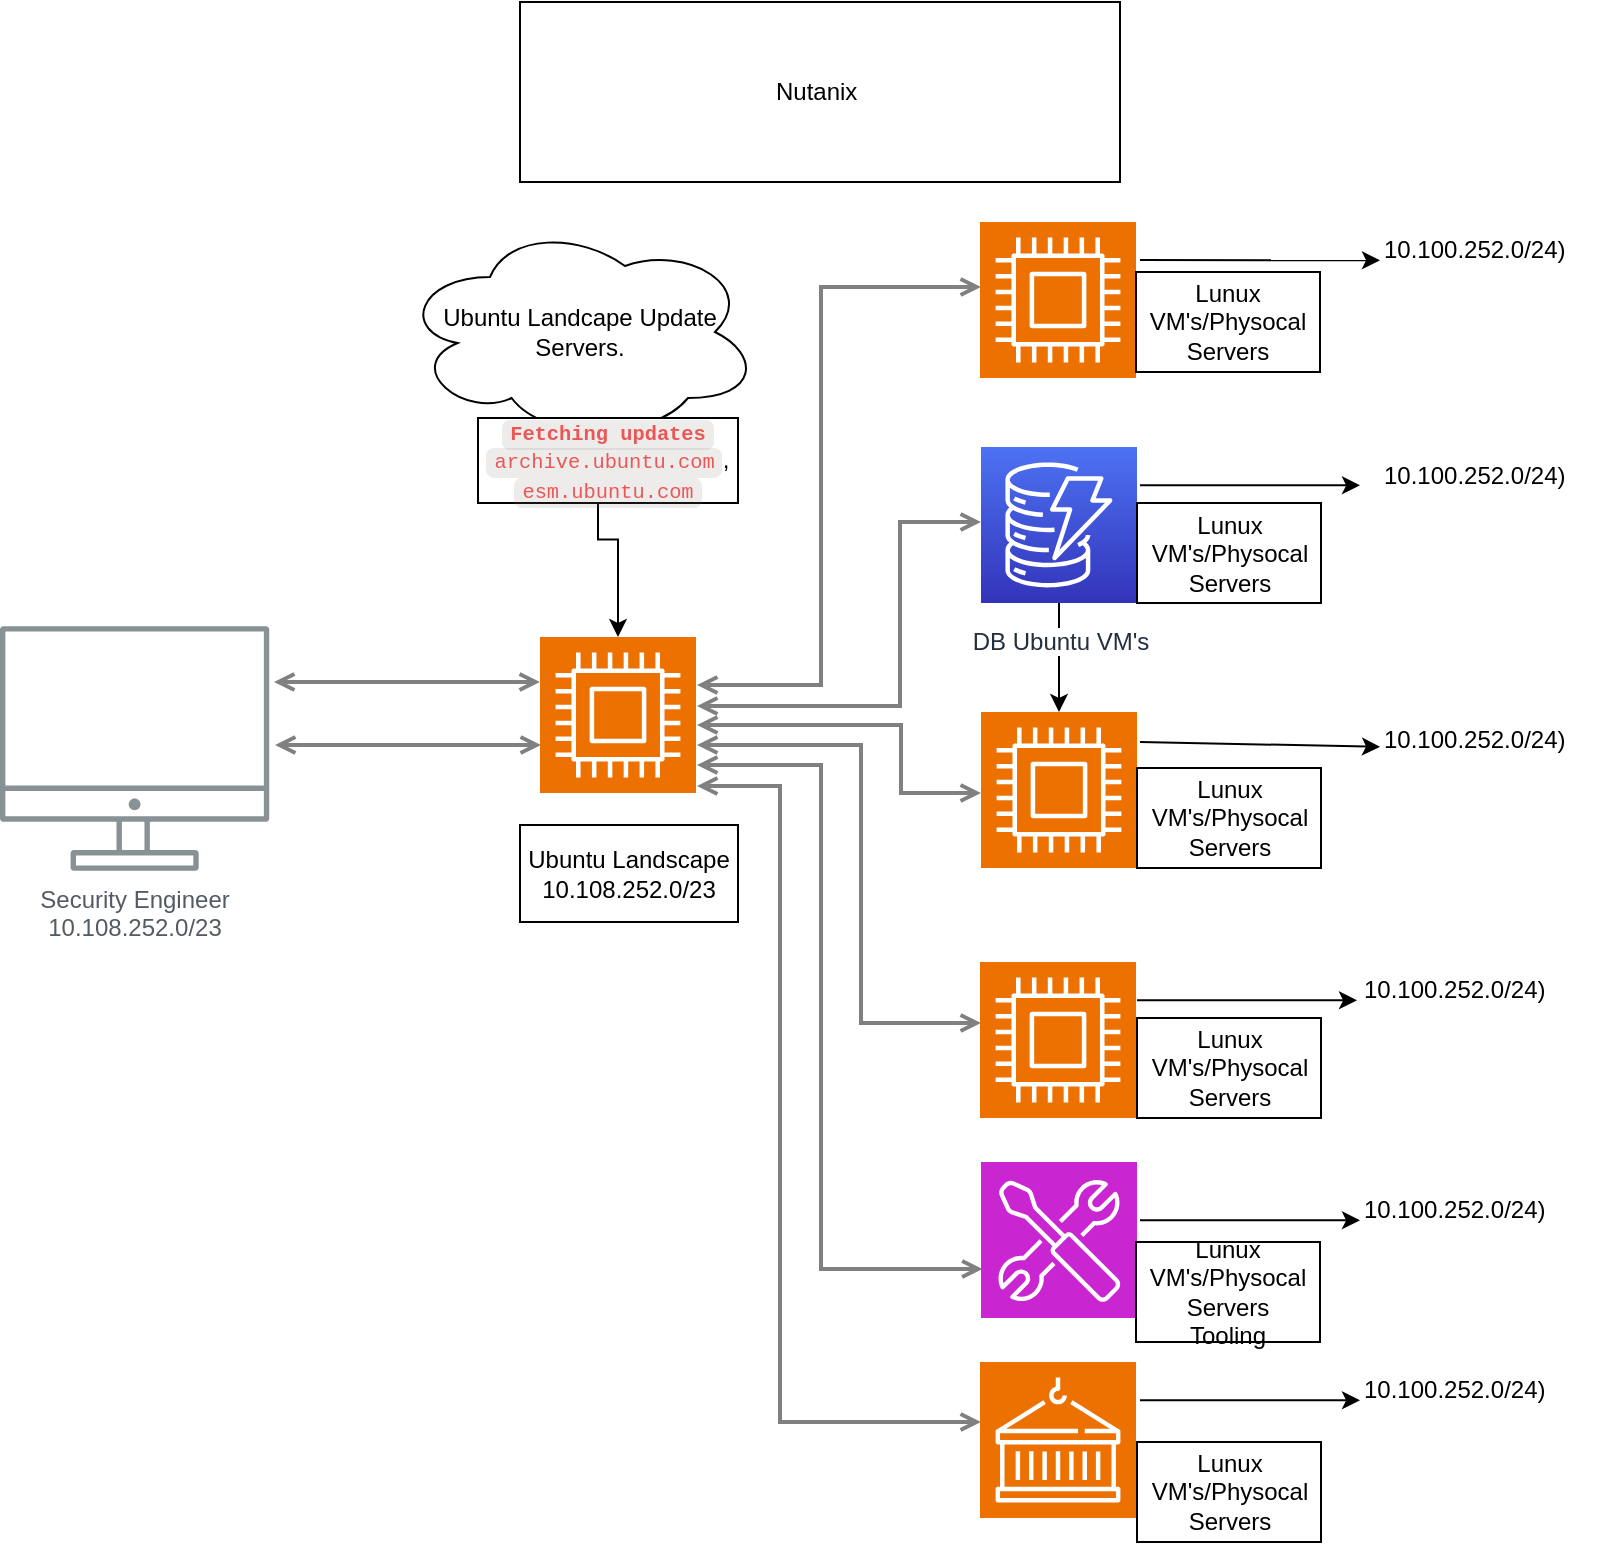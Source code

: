 <mxfile version="26.2.13">
  <diagram id="Ht1M8jgEwFfnCIfOTk4-" name="Page-1">
    <mxGraphModel dx="1580" dy="1085" grid="1" gridSize="10" guides="1" tooltips="1" connect="1" arrows="1" fold="1" page="1" pageScale="1" pageWidth="1169" pageHeight="827" math="0" shadow="0">
      <root>
        <mxCell id="0" />
        <mxCell id="1" parent="0" />
        <mxCell id="UEzPUAAOIrF-is8g5C7q-129" style="edgeStyle=orthogonalEdgeStyle;rounded=0;orthogonalLoop=1;jettySize=auto;html=1;startArrow=open;startFill=0;endArrow=open;endFill=0;strokeWidth=2;strokeColor=#808080;" parent="1" edge="1">
          <mxGeometry relative="1" as="geometry">
            <Array as="points">
              <mxPoint x="510.5" y="391.5" />
              <mxPoint x="510.5" y="391.5" />
            </Array>
            <mxPoint x="447.5" y="391.5" as="sourcePoint" />
            <mxPoint x="580.501" y="391.5" as="targetPoint" />
          </mxGeometry>
        </mxCell>
        <mxCell id="UEzPUAAOIrF-is8g5C7q-131" style="edgeStyle=orthogonalEdgeStyle;rounded=0;orthogonalLoop=1;jettySize=auto;html=1;startArrow=open;startFill=0;endArrow=open;endFill=0;strokeWidth=2;strokeColor=#808080;" parent="1" edge="1">
          <mxGeometry relative="1" as="geometry">
            <Array as="points">
              <mxPoint x="720.5" y="361.5" />
              <mxPoint x="720.5" y="162.5" />
            </Array>
            <mxPoint x="658.499" y="361.5" as="sourcePoint" />
            <mxPoint x="800.5" y="162.5" as="targetPoint" />
          </mxGeometry>
        </mxCell>
        <mxCell id="UEzPUAAOIrF-is8g5C7q-132" style="edgeStyle=orthogonalEdgeStyle;rounded=0;orthogonalLoop=1;jettySize=auto;html=1;startArrow=open;startFill=0;endArrow=open;endFill=0;strokeWidth=2;strokeColor=#808080;" parent="1" target="UEzPUAAOIrF-is8g5C7q-119" edge="1">
          <mxGeometry relative="1" as="geometry">
            <Array as="points">
              <mxPoint x="760" y="372" />
              <mxPoint x="760" y="280" />
            </Array>
            <mxPoint x="658.499" y="372.0" as="sourcePoint" />
          </mxGeometry>
        </mxCell>
        <mxCell id="UEzPUAAOIrF-is8g5C7q-133" style="edgeStyle=orthogonalEdgeStyle;rounded=0;orthogonalLoop=1;jettySize=auto;html=1;startArrow=open;startFill=0;endArrow=open;endFill=0;strokeWidth=2;strokeColor=#808080;" parent="1" edge="1">
          <mxGeometry relative="1" as="geometry">
            <Array as="points">
              <mxPoint x="760.5" y="381.5" />
              <mxPoint x="760.5" y="415.5" />
            </Array>
            <mxPoint x="658.499" y="381.5" as="sourcePoint" />
            <mxPoint x="800.5" y="415.5" as="targetPoint" />
          </mxGeometry>
        </mxCell>
        <mxCell id="UEzPUAAOIrF-is8g5C7q-134" style="edgeStyle=orthogonalEdgeStyle;rounded=0;orthogonalLoop=1;jettySize=auto;html=1;startArrow=open;startFill=0;endArrow=open;endFill=0;strokeWidth=2;strokeColor=#808080;" parent="1" edge="1">
          <mxGeometry relative="1" as="geometry">
            <Array as="points">
              <mxPoint x="740.5" y="391.5" />
              <mxPoint x="740.5" y="530.5" />
            </Array>
            <mxPoint x="658.499" y="391.5" as="sourcePoint" />
            <mxPoint x="800.5" y="530.5" as="targetPoint" />
          </mxGeometry>
        </mxCell>
        <mxCell id="UEzPUAAOIrF-is8g5C7q-135" style="edgeStyle=orthogonalEdgeStyle;rounded=0;orthogonalLoop=1;jettySize=auto;html=1;startArrow=open;startFill=0;endArrow=open;endFill=0;strokeWidth=2;strokeColor=#808080;" parent="1" edge="1">
          <mxGeometry relative="1" as="geometry">
            <Array as="points">
              <mxPoint x="720.5" y="401.5" />
              <mxPoint x="720.5" y="653.5" />
            </Array>
            <mxPoint x="658.499" y="401.5" as="sourcePoint" />
            <mxPoint x="801.286" y="653.5" as="targetPoint" />
          </mxGeometry>
        </mxCell>
        <mxCell id="UEzPUAAOIrF-is8g5C7q-136" style="edgeStyle=orthogonalEdgeStyle;rounded=0;orthogonalLoop=1;jettySize=auto;html=1;startArrow=open;startFill=0;endArrow=open;endFill=0;strokeWidth=2;strokeColor=#808080;" parent="1" edge="1">
          <mxGeometry relative="1" as="geometry">
            <Array as="points">
              <mxPoint x="700" y="412" />
              <mxPoint x="700" y="730" />
            </Array>
            <mxPoint x="658.499" y="412.0" as="sourcePoint" />
            <mxPoint x="800.5" y="730" as="targetPoint" />
          </mxGeometry>
        </mxCell>
        <mxCell id="UEzPUAAOIrF-is8g5C7q-142" style="edgeStyle=orthogonalEdgeStyle;rounded=0;orthogonalLoop=1;jettySize=auto;html=1;startArrow=open;startFill=0;endArrow=open;endFill=0;strokeWidth=2;strokeColor=#808080;" parent="1" edge="1">
          <mxGeometry relative="1" as="geometry">
            <mxPoint x="447" y="360" as="sourcePoint" />
            <mxPoint x="580.001" y="360" as="targetPoint" />
            <Array as="points">
              <mxPoint x="510" y="360" />
              <mxPoint x="510" y="360" />
            </Array>
          </mxGeometry>
        </mxCell>
        <mxCell id="UEzPUAAOIrF-is8g5C7q-109" value="Security Engineer&lt;div&gt;10.108.252.0/23&lt;/div&gt;" style="outlineConnect=0;gradientColor=none;fontColor=#545B64;strokeColor=none;fillColor=#879196;dashed=0;verticalLabelPosition=bottom;verticalAlign=top;align=center;html=1;fontSize=12;fontStyle=0;aspect=fixed;shape=mxgraph.aws4.illustration_desktop;pointerEvents=1;labelBackgroundColor=#ffffff;" parent="1" vertex="1">
          <mxGeometry x="310" y="332" width="134.62" height="122.5" as="geometry" />
        </mxCell>
        <mxCell id="nOJqUVx9GqCJKXHKwoIT-29" value="" style="edgeStyle=orthogonalEdgeStyle;rounded=0;orthogonalLoop=1;jettySize=auto;html=1;" edge="1" parent="1" source="UEzPUAAOIrF-is8g5C7q-119" target="nOJqUVx9GqCJKXHKwoIT-5">
          <mxGeometry relative="1" as="geometry" />
        </mxCell>
        <mxCell id="UEzPUAAOIrF-is8g5C7q-119" value="DB Ubuntu VM&#39;s" style="outlineConnect=0;fontColor=#232F3E;gradientColor=#4D72F3;gradientDirection=north;fillColor=#3334B9;strokeColor=#ffffff;dashed=0;verticalLabelPosition=bottom;verticalAlign=top;align=center;html=1;fontSize=12;fontStyle=0;aspect=fixed;shape=mxgraph.aws4.resourceIcon;resIcon=mxgraph.aws4.dynamodb;labelBackgroundColor=#ffffff;spacingTop=5;" parent="1" vertex="1">
          <mxGeometry x="800.5" y="242.5" width="78" height="78" as="geometry" />
        </mxCell>
        <mxCell id="nOJqUVx9GqCJKXHKwoIT-1" value="" style="sketch=0;points=[[0,0,0],[0.25,0,0],[0.5,0,0],[0.75,0,0],[1,0,0],[0,1,0],[0.25,1,0],[0.5,1,0],[0.75,1,0],[1,1,0],[0,0.25,0],[0,0.5,0],[0,0.75,0],[1,0.25,0],[1,0.5,0],[1,0.75,0]];outlineConnect=0;fontColor=#232F3E;fillColor=#ED7100;strokeColor=#ffffff;dashed=0;verticalLabelPosition=bottom;verticalAlign=top;align=center;html=1;fontSize=12;fontStyle=0;aspect=fixed;shape=mxgraph.aws4.resourceIcon;resIcon=mxgraph.aws4.compute;" vertex="1" parent="1">
          <mxGeometry x="580" y="337.5" width="78" height="78" as="geometry" />
        </mxCell>
        <mxCell id="nOJqUVx9GqCJKXHKwoIT-2" value="Ubuntu Landscape&lt;div&gt;10.108.252.0/23&lt;/div&gt;" style="rounded=0;whiteSpace=wrap;html=1;" vertex="1" parent="1">
          <mxGeometry x="570" y="431.5" width="109" height="48.5" as="geometry" />
        </mxCell>
        <mxCell id="nOJqUVx9GqCJKXHKwoIT-3" value="Nutanix&amp;nbsp;" style="rounded=0;whiteSpace=wrap;html=1;" vertex="1" parent="1">
          <mxGeometry x="570" y="20" width="300" height="90" as="geometry" />
        </mxCell>
        <mxCell id="nOJqUVx9GqCJKXHKwoIT-4" value="" style="sketch=0;points=[[0,0,0],[0.25,0,0],[0.5,0,0],[0.75,0,0],[1,0,0],[0,1,0],[0.25,1,0],[0.5,1,0],[0.75,1,0],[1,1,0],[0,0.25,0],[0,0.5,0],[0,0.75,0],[1,0.25,0],[1,0.5,0],[1,0.75,0]];outlineConnect=0;fontColor=#232F3E;fillColor=#ED7100;strokeColor=#ffffff;dashed=0;verticalLabelPosition=bottom;verticalAlign=top;align=center;html=1;fontSize=12;fontStyle=0;aspect=fixed;shape=mxgraph.aws4.resourceIcon;resIcon=mxgraph.aws4.compute;" vertex="1" parent="1">
          <mxGeometry x="800" y="500" width="78" height="78" as="geometry" />
        </mxCell>
        <mxCell id="nOJqUVx9GqCJKXHKwoIT-5" value="" style="sketch=0;points=[[0,0,0],[0.25,0,0],[0.5,0,0],[0.75,0,0],[1,0,0],[0,1,0],[0.25,1,0],[0.5,1,0],[0.75,1,0],[1,1,0],[0,0.25,0],[0,0.5,0],[0,0.75,0],[1,0.25,0],[1,0.5,0],[1,0.75,0]];outlineConnect=0;fontColor=#232F3E;fillColor=#ED7100;strokeColor=#ffffff;dashed=0;verticalLabelPosition=bottom;verticalAlign=top;align=center;html=1;fontSize=12;fontStyle=0;aspect=fixed;shape=mxgraph.aws4.resourceIcon;resIcon=mxgraph.aws4.compute;" vertex="1" parent="1">
          <mxGeometry x="800.5" y="375" width="78" height="78" as="geometry" />
        </mxCell>
        <mxCell id="nOJqUVx9GqCJKXHKwoIT-6" value="" style="sketch=0;points=[[0,0,0],[0.25,0,0],[0.5,0,0],[0.75,0,0],[1,0,0],[0,1,0],[0.25,1,0],[0.5,1,0],[0.75,1,0],[1,1,0],[0,0.25,0],[0,0.5,0],[0,0.75,0],[1,0.25,0],[1,0.5,0],[1,0.75,0]];outlineConnect=0;fontColor=#232F3E;fillColor=#ED7100;strokeColor=#ffffff;dashed=0;verticalLabelPosition=bottom;verticalAlign=top;align=center;html=1;fontSize=12;fontStyle=0;aspect=fixed;shape=mxgraph.aws4.resourceIcon;resIcon=mxgraph.aws4.compute;" vertex="1" parent="1">
          <mxGeometry x="800" y="130" width="78" height="78" as="geometry" />
        </mxCell>
        <mxCell id="nOJqUVx9GqCJKXHKwoIT-7" value="" style="sketch=0;points=[[0,0,0],[0.25,0,0],[0.5,0,0],[0.75,0,0],[1,0,0],[0,1,0],[0.25,1,0],[0.5,1,0],[0.75,1,0],[1,1,0],[0,0.25,0],[0,0.5,0],[0,0.75,0],[1,0.25,0],[1,0.5,0],[1,0.75,0]];outlineConnect=0;fontColor=#232F3E;fillColor=#ED7100;strokeColor=#ffffff;dashed=0;verticalLabelPosition=bottom;verticalAlign=top;align=center;html=1;fontSize=12;fontStyle=0;aspect=fixed;shape=mxgraph.aws4.resourceIcon;resIcon=mxgraph.aws4.containers;" vertex="1" parent="1">
          <mxGeometry x="800" y="700" width="78" height="78" as="geometry" />
        </mxCell>
        <mxCell id="nOJqUVx9GqCJKXHKwoIT-8" value="" style="sketch=0;points=[[0,0,0],[0.25,0,0],[0.5,0,0],[0.75,0,0],[1,0,0],[0,1,0],[0.25,1,0],[0.5,1,0],[0.75,1,0],[1,1,0],[0,0.25,0],[0,0.5,0],[0,0.75,0],[1,0.25,0],[1,0.5,0],[1,0.75,0]];outlineConnect=0;fontColor=#232F3E;fillColor=#C925D1;strokeColor=#ffffff;dashed=0;verticalLabelPosition=bottom;verticalAlign=top;align=center;html=1;fontSize=12;fontStyle=0;aspect=fixed;shape=mxgraph.aws4.resourceIcon;resIcon=mxgraph.aws4.developer_tools;" vertex="1" parent="1">
          <mxGeometry x="800.5" y="600" width="78" height="78" as="geometry" />
        </mxCell>
        <mxCell id="nOJqUVx9GqCJKXHKwoIT-9" value="10.100.252.0/24)" style="text;whiteSpace=wrap;html=1;" vertex="1" parent="1">
          <mxGeometry x="1000" y="130" width="120" height="40" as="geometry" />
        </mxCell>
        <mxCell id="nOJqUVx9GqCJKXHKwoIT-10" value="&lt;meta charset=&quot;utf-8&quot;&gt;10.100.252.0/24)" style="text;whiteSpace=wrap;html=1;" vertex="1" parent="1">
          <mxGeometry x="1000" y="375" width="120" height="40" as="geometry" />
        </mxCell>
        <mxCell id="nOJqUVx9GqCJKXHKwoIT-11" value="10.100.252.0/24)" style="text;whiteSpace=wrap;html=1;" vertex="1" parent="1">
          <mxGeometry x="1000" y="242.5" width="120" height="40" as="geometry" />
        </mxCell>
        <mxCell id="nOJqUVx9GqCJKXHKwoIT-12" value="10.100.252.0/24)" style="text;whiteSpace=wrap;html=1;" vertex="1" parent="1">
          <mxGeometry x="990" y="500" width="110" height="40" as="geometry" />
        </mxCell>
        <mxCell id="nOJqUVx9GqCJKXHKwoIT-13" value="10.100.252.0/24)" style="text;whiteSpace=wrap;html=1;" vertex="1" parent="1">
          <mxGeometry x="990" y="610" width="110" height="40" as="geometry" />
        </mxCell>
        <mxCell id="nOJqUVx9GqCJKXHKwoIT-14" value="10.100.252.0/24)" style="text;whiteSpace=wrap;html=1;" vertex="1" parent="1">
          <mxGeometry x="990" y="700" width="120" height="40" as="geometry" />
        </mxCell>
        <mxCell id="nOJqUVx9GqCJKXHKwoIT-20" value="" style="endArrow=classic;html=1;rounded=0;" edge="1" parent="1">
          <mxGeometry width="50" height="50" relative="1" as="geometry">
            <mxPoint x="880" y="149" as="sourcePoint" />
            <mxPoint x="1000" y="149.17" as="targetPoint" />
          </mxGeometry>
        </mxCell>
        <mxCell id="nOJqUVx9GqCJKXHKwoIT-21" value="" style="endArrow=classic;html=1;rounded=0;" edge="1" parent="1">
          <mxGeometry width="50" height="50" relative="1" as="geometry">
            <mxPoint x="880" y="261.67" as="sourcePoint" />
            <mxPoint x="990" y="261.67" as="targetPoint" />
          </mxGeometry>
        </mxCell>
        <mxCell id="nOJqUVx9GqCJKXHKwoIT-22" value="" style="endArrow=classic;html=1;rounded=0;" edge="1" parent="1">
          <mxGeometry width="50" height="50" relative="1" as="geometry">
            <mxPoint x="880" y="390" as="sourcePoint" />
            <mxPoint x="1000" y="392.42" as="targetPoint" />
          </mxGeometry>
        </mxCell>
        <mxCell id="nOJqUVx9GqCJKXHKwoIT-23" value="" style="endArrow=classic;html=1;rounded=0;" edge="1" parent="1">
          <mxGeometry width="50" height="50" relative="1" as="geometry">
            <mxPoint x="878.5" y="519.17" as="sourcePoint" />
            <mxPoint x="988.5" y="519.17" as="targetPoint" />
          </mxGeometry>
        </mxCell>
        <mxCell id="nOJqUVx9GqCJKXHKwoIT-24" value="" style="endArrow=classic;html=1;rounded=0;" edge="1" parent="1">
          <mxGeometry width="50" height="50" relative="1" as="geometry">
            <mxPoint x="880" y="629.17" as="sourcePoint" />
            <mxPoint x="990" y="629.17" as="targetPoint" />
          </mxGeometry>
        </mxCell>
        <mxCell id="nOJqUVx9GqCJKXHKwoIT-25" value="" style="endArrow=classic;html=1;rounded=0;" edge="1" parent="1">
          <mxGeometry width="50" height="50" relative="1" as="geometry">
            <mxPoint x="880" y="719.17" as="sourcePoint" />
            <mxPoint x="990" y="719.17" as="targetPoint" />
          </mxGeometry>
        </mxCell>
        <mxCell id="nOJqUVx9GqCJKXHKwoIT-46" value="" style="edgeStyle=orthogonalEdgeStyle;rounded=0;orthogonalLoop=1;jettySize=auto;html=1;exitX=0.55;exitY=0.95;exitDx=0;exitDy=0;exitPerimeter=0;" edge="1" parent="1" source="nOJqUVx9GqCJKXHKwoIT-27" target="nOJqUVx9GqCJKXHKwoIT-1">
          <mxGeometry relative="1" as="geometry" />
        </mxCell>
        <mxCell id="nOJqUVx9GqCJKXHKwoIT-27" value="Ubuntu Landcape Update Servers." style="ellipse;shape=cloud;whiteSpace=wrap;html=1;" vertex="1" parent="1">
          <mxGeometry x="510" y="130" width="180" height="110" as="geometry" />
        </mxCell>
        <mxCell id="nOJqUVx9GqCJKXHKwoIT-36" value="Lunux VM&#39;s/Physocal Servers" style="rounded=0;whiteSpace=wrap;html=1;" vertex="1" parent="1">
          <mxGeometry x="878.5" y="528" width="92" height="50" as="geometry" />
        </mxCell>
        <mxCell id="nOJqUVx9GqCJKXHKwoIT-38" value="Lunux VM&#39;s/Physocal Servers" style="rounded=0;whiteSpace=wrap;html=1;" vertex="1" parent="1">
          <mxGeometry x="878.5" y="403" width="92" height="50" as="geometry" />
        </mxCell>
        <mxCell id="nOJqUVx9GqCJKXHKwoIT-39" value="Lunux VM&#39;s/Physocal Servers" style="rounded=0;whiteSpace=wrap;html=1;" vertex="1" parent="1">
          <mxGeometry x="878.5" y="270.5" width="92" height="50" as="geometry" />
        </mxCell>
        <mxCell id="nOJqUVx9GqCJKXHKwoIT-40" value="Lunux VM&#39;s/Physocal Servers" style="rounded=0;whiteSpace=wrap;html=1;" vertex="1" parent="1">
          <mxGeometry x="878.5" y="740" width="92" height="50" as="geometry" />
        </mxCell>
        <mxCell id="nOJqUVx9GqCJKXHKwoIT-41" value="Lunux VM&#39;s/Physocal Servers&lt;div&gt;Tooling&lt;/div&gt;" style="rounded=0;whiteSpace=wrap;html=1;" vertex="1" parent="1">
          <mxGeometry x="878" y="640" width="92" height="50" as="geometry" />
        </mxCell>
        <mxCell id="nOJqUVx9GqCJKXHKwoIT-42" value="Lunux VM&#39;s/Physocal Servers" style="rounded=0;whiteSpace=wrap;html=1;" vertex="1" parent="1">
          <mxGeometry x="878" y="155" width="92" height="50" as="geometry" />
        </mxCell>
        <UserObject label="&lt;div&gt;&lt;span class=&quot;notion-enable-hover&quot; spellcheck=&quot;false&quot; data-token-index=&quot;0&quot; style=&quot;font-family: SFMono-Regular, Menlo, Consolas, &amp;quot;PT Mono&amp;quot;, &amp;quot;Liberation Mono&amp;quot;, Courier, monospace; line-height: normal; background: rgba(135, 131, 120, 0.15); color: rgb(235, 87, 87); border-radius: 4px; font-size: 85%; padding: 0.2em 0.4em;&quot;&gt;&lt;b&gt;Fetching updates&lt;/b&gt;&lt;/span&gt;&lt;/div&gt;&lt;span class=&quot;notion-enable-hover&quot; spellcheck=&quot;false&quot; data-token-index=&quot;0&quot; style=&quot;font-family: SFMono-Regular, Menlo, Consolas, &amp;quot;PT Mono&amp;quot;, &amp;quot;Liberation Mono&amp;quot;, Courier, monospace; line-height: normal; background: rgba(135, 131, 120, 0.15); color: rgb(235, 87, 87); border-radius: 4px; font-size: 85%; padding: 0.2em 0.4em;&quot;&gt;archive.ubuntu.com&lt;/span&gt;, &lt;span class=&quot;notion-enable-hover&quot; spellcheck=&quot;false&quot; data-token-index=&quot;2&quot; style=&quot;font-family: SFMono-Regular, Menlo, Consolas, &amp;quot;PT Mono&amp;quot;, &amp;quot;Liberation Mono&amp;quot;, Courier, monospace; line-height: normal; background: rgba(135, 131, 120, 0.15); color: rgb(235, 87, 87); border-radius: 4px; font-size: 85%; padding: 0.2em 0.4em;&quot;&gt;esm.ubuntu.com&lt;/span&gt;" link="&lt;meta charset=&quot;utf-8&quot;&gt;&lt;span class=&quot;notion-enable-hover&quot; spellcheck=&quot;false&quot; data-token-index=&quot;0&quot; style=&quot;font-family:&amp;quot;SFMono-Regular&amp;quot;, Menlo, Consolas, &amp;quot;PT Mono&amp;quot;, &amp;quot;Liberation Mono&amp;quot;, Courier, monospace;line-height:normal;background:rgba(135,131,120,.15);color:#EB5757;border-radius:4px;font-size:85%;padding:0.2em 0.4em&quot;&gt;archive.ubuntu.com&lt;/span&gt;, &lt;span class=&quot;notion-enable-hover&quot; spellcheck=&quot;false&quot; data-token-index=&quot;2&quot; style=&quot;font-family:&amp;quot;SFMono-Regular&amp;quot;, Menlo, Consolas, &amp;quot;PT Mono&amp;quot;, &amp;quot;Liberation Mono&amp;quot;, Courier, monospace;line-height:normal;background:rgba(135,131,120,.15);color:#EB5757;border-radius:4px;font-size:85%;padding:0.2em 0.4em&quot;&gt;esm.ubuntu.com&lt;/span&gt;" id="nOJqUVx9GqCJKXHKwoIT-47">
          <mxCell style="rounded=0;whiteSpace=wrap;html=1;" vertex="1" parent="1">
            <mxGeometry x="549" y="228" width="130" height="42.5" as="geometry" />
          </mxCell>
        </UserObject>
      </root>
    </mxGraphModel>
  </diagram>
</mxfile>
